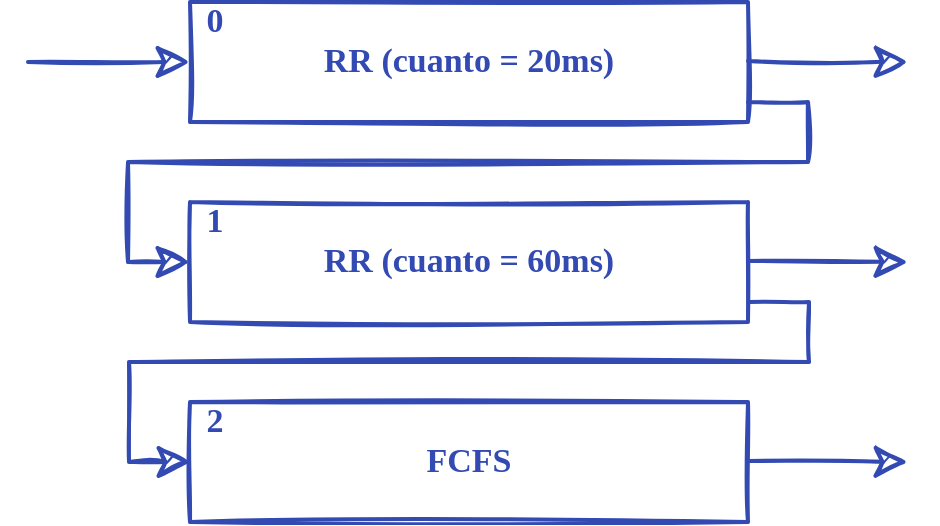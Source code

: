<mxfile version="13.8.5" type="google"><diagram id="akEowiJKr_ScigKzrRVM" name="Page-1"><mxGraphModel dx="44" dy="188" grid="1" gridSize="10" guides="1" tooltips="1" connect="1" arrows="1" fold="1" page="1" pageScale="1" pageWidth="689" pageHeight="517" math="0" shadow="0"><root><mxCell id="0"/><mxCell id="1" parent="0"/><mxCell id="3ubav-3QtQVOgUFK6tZU-38" value="RR (cuanto = 20ms)" style="rounded=0;whiteSpace=wrap;html=1;shadow=0;sketch=1;strokeWidth=2;fillColor=none;fontFamily=Ink Free;fontSize=17;spacing=20;fontStyle=1;strokeColor=#324AB2;fontColor=#324AB2;" parent="1" vertex="1"><mxGeometry x="1561" y="600" width="279" height="60" as="geometry"/></mxCell><mxCell id="3ubav-3QtQVOgUFK6tZU-39" value="RR (cuanto = 60ms)" style="rounded=0;whiteSpace=wrap;html=1;shadow=0;sketch=1;strokeWidth=2;fillColor=none;fontFamily=Ink Free;fontSize=17;spacing=20;fontStyle=1;strokeColor=#324AB2;fontColor=#324AB2;" parent="1" vertex="1"><mxGeometry x="1561" y="700" width="279" height="60" as="geometry"/></mxCell><mxCell id="3ubav-3QtQVOgUFK6tZU-40" value="FCFS" style="rounded=0;whiteSpace=wrap;html=1;shadow=0;sketch=1;strokeWidth=2;fillColor=none;fontFamily=Ink Free;fontSize=17;spacing=20;fontStyle=1;strokeColor=#324AB2;fontColor=#324AB2;" parent="1" vertex="1"><mxGeometry x="1561" y="800" width="279" height="60" as="geometry"/></mxCell><mxCell id="3ubav-3QtQVOgUFK6tZU-41" value="0" style="text;html=1;fillColor=none;align=center;verticalAlign=middle;whiteSpace=wrap;rounded=0;shadow=0;sketch=1;fontFamily=Ink Free;fontSize=17;fontStyle=1;spacingRight=0;fontColor=#324AB2;" parent="1" vertex="1"><mxGeometry x="1561" y="600" width="25" height="20" as="geometry"/></mxCell><mxCell id="3ubav-3QtQVOgUFK6tZU-42" value="1" style="text;html=1;fillColor=none;align=center;verticalAlign=middle;whiteSpace=wrap;rounded=0;shadow=0;sketch=1;fontFamily=Ink Free;fontSize=17;fontStyle=1;spacingRight=0;fontColor=#324AB2;" parent="1" vertex="1"><mxGeometry x="1561" y="700" width="25" height="20" as="geometry"/></mxCell><mxCell id="3ubav-3QtQVOgUFK6tZU-43" value="2" style="text;html=1;fillColor=none;align=center;verticalAlign=middle;whiteSpace=wrap;rounded=0;shadow=0;sketch=1;fontFamily=Ink Free;fontSize=17;fontStyle=1;spacingRight=0;fontColor=#324AB2;" parent="1" vertex="1"><mxGeometry x="1561" y="800" width="25" height="20" as="geometry"/></mxCell><mxCell id="3ubav-3QtQVOgUFK6tZU-44" value="" style="endArrow=none;html=1;strokeWidth=2;fontFamily=Ink Free;fontSize=17;sketch=1;endSize=12;rounded=0;endFill=0;startSize=12;startArrow=classic;startFill=1;exitX=0;exitY=0.5;exitDx=0;exitDy=0;strokeColor=#324AB2;fontColor=#324AB2;" parent="1" source="3ubav-3QtQVOgUFK6tZU-38" edge="1"><mxGeometry width="50" height="50" relative="1" as="geometry"><mxPoint x="1480" y="620" as="sourcePoint"/><mxPoint x="1480" y="630" as="targetPoint"/></mxGeometry></mxCell><mxCell id="3ubav-3QtQVOgUFK6tZU-47" value="" style="endArrow=none;html=1;strokeWidth=2;fontFamily=Ink Free;fontSize=17;sketch=1;endSize=12;rounded=0;endFill=0;startSize=12;startArrow=classic;startFill=1;strokeColor=#324AB2;fontColor=#324AB2;" parent="1" edge="1"><mxGeometry width="50" height="50" relative="1" as="geometry"><mxPoint x="1920" y="630" as="sourcePoint"/><mxPoint x="1840" y="629.5" as="targetPoint"/></mxGeometry></mxCell><mxCell id="3ubav-3QtQVOgUFK6tZU-48" value="" style="endArrow=none;html=1;strokeWidth=2;fontFamily=Ink Free;fontSize=17;sketch=1;endSize=12;rounded=0;endFill=0;startSize=12;startArrow=classic;startFill=1;strokeColor=#324AB2;fontColor=#324AB2;" parent="1" edge="1"><mxGeometry width="50" height="50" relative="1" as="geometry"><mxPoint x="1920" y="730" as="sourcePoint"/><mxPoint x="1840" y="729.5" as="targetPoint"/></mxGeometry></mxCell><mxCell id="3ubav-3QtQVOgUFK6tZU-49" value="" style="endArrow=none;html=1;strokeWidth=2;fontFamily=Ink Free;fontSize=17;sketch=1;endSize=12;rounded=0;endFill=0;startSize=12;startArrow=classic;startFill=1;strokeColor=#324AB2;fontColor=#324AB2;" parent="1" edge="1"><mxGeometry width="50" height="50" relative="1" as="geometry"><mxPoint x="1920" y="830" as="sourcePoint"/><mxPoint x="1840" y="829.5" as="targetPoint"/></mxGeometry></mxCell><mxCell id="3ubav-3QtQVOgUFK6tZU-50" value="" style="endArrow=none;html=1;strokeWidth=2;fontFamily=Ink Free;fontSize=17;sketch=1;endSize=12;rounded=0;endFill=0;startSize=12;startArrow=classic;startFill=1;exitX=0;exitY=0.5;exitDx=0;exitDy=0;strokeColor=#324AB2;fontColor=#324AB2;" parent="1" source="3ubav-3QtQVOgUFK6tZU-39" edge="1"><mxGeometry width="50" height="50" relative="1" as="geometry"><mxPoint x="1920" y="650.5" as="sourcePoint"/><mxPoint x="1840" y="650" as="targetPoint"/><Array as="points"><mxPoint x="1530" y="730"/><mxPoint x="1530" y="680"/><mxPoint x="1870" y="680"/><mxPoint x="1870" y="650"/></Array></mxGeometry></mxCell><mxCell id="3ubav-3QtQVOgUFK6tZU-52" value="" style="endArrow=none;html=1;strokeWidth=2;fontFamily=Ink Free;fontSize=17;sketch=1;endSize=12;rounded=0;endFill=0;startSize=12;startArrow=classic;startFill=1;exitX=0;exitY=0.5;exitDx=0;exitDy=0;strokeColor=#324AB2;fontColor=#324AB2;" parent="1" edge="1"><mxGeometry width="50" height="50" relative="1" as="geometry"><mxPoint x="1561.5" y="830" as="sourcePoint"/><mxPoint x="1840.5" y="750" as="targetPoint"/><Array as="points"><mxPoint x="1530.5" y="830"/><mxPoint x="1530.5" y="780"/><mxPoint x="1870.5" y="780"/><mxPoint x="1870.5" y="750"/></Array></mxGeometry></mxCell></root></mxGraphModel></diagram></mxfile>